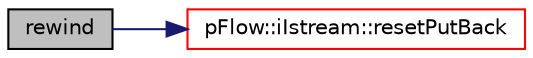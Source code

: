 digraph "rewind"
{
 // LATEX_PDF_SIZE
  edge [fontname="Helvetica",fontsize="10",labelfontname="Helvetica",labelfontsize="10"];
  node [fontname="Helvetica",fontsize="10",shape=record];
  rankdir="LR";
  Node1 [label="rewind",height=0.2,width=0.4,color="black", fillcolor="grey75", style="filled", fontcolor="black",tooltip="Rewind the stream so that it may be read again."];
  Node1 -> Node2 [color="midnightblue",fontsize="10",style="solid",fontname="Helvetica"];
  Node2 [label="pFlow::iIstream::resetPutBack",height=0.2,width=0.4,color="red", fillcolor="white", style="filled",URL="$classpFlow_1_1iIstream.html#a13fa5dc14b25a1e1414e26d4d6473c7f",tooltip="reset the put back token;"];
}
